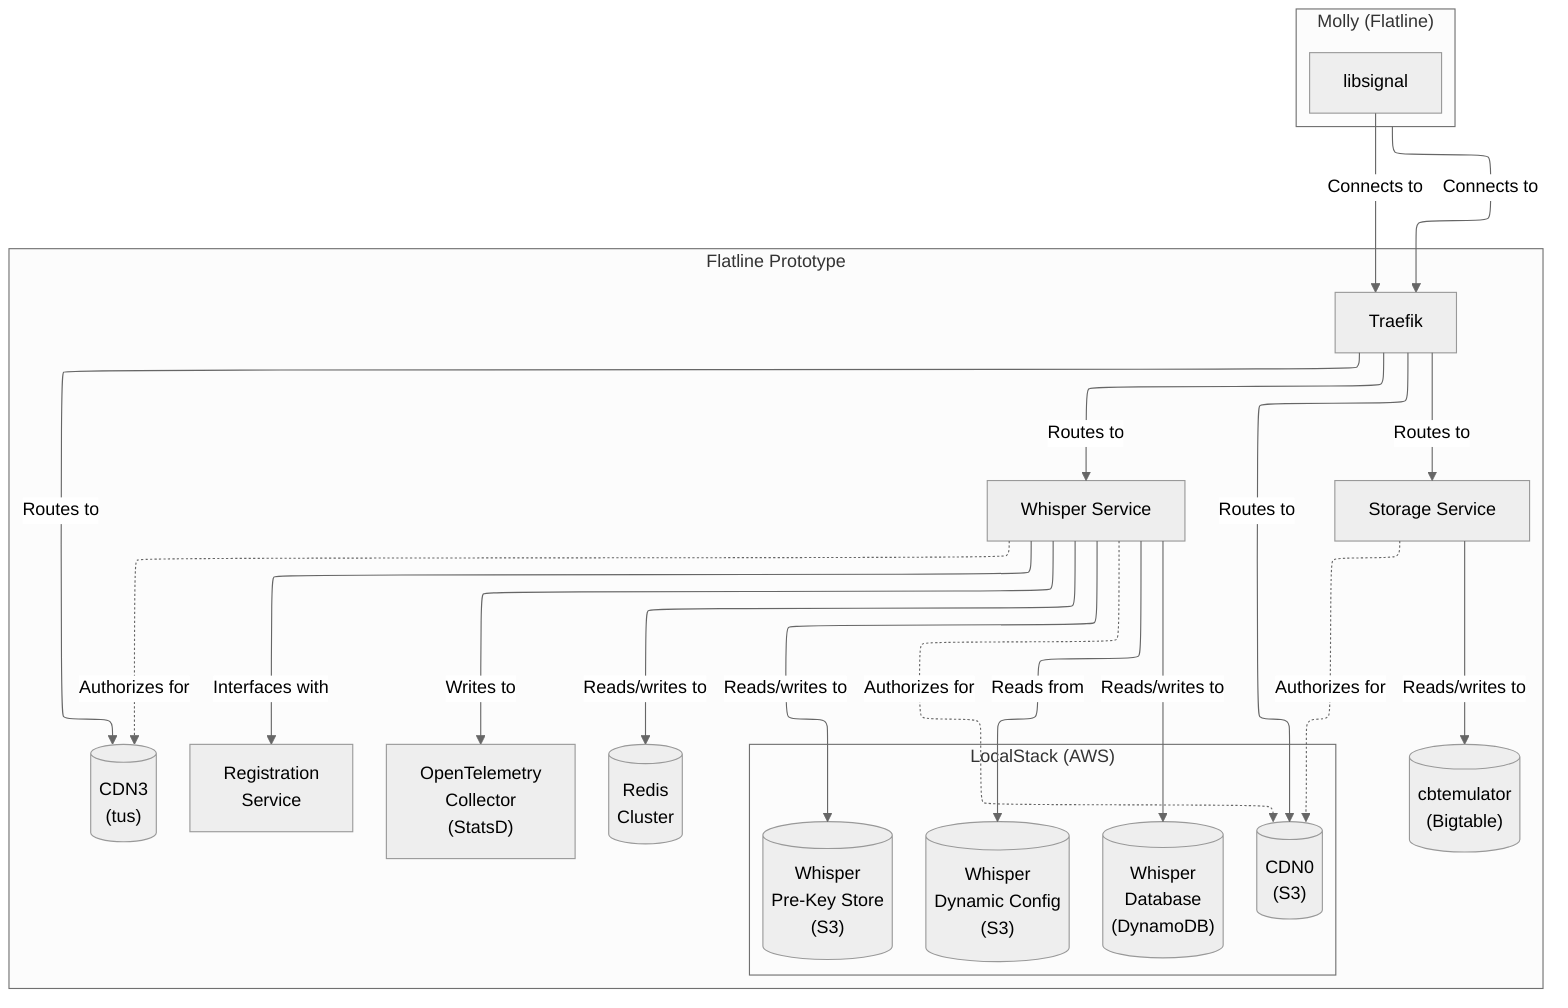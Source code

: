 ---
config:
  theme: "neutral"
  flowchart:
    defaultRenderer: "elk"
---

flowchart TD
    molly -->|Connects to| traefik
    lib -->|Connects to| traefik

    traefik -->|Routes to| whisper
    traefik -->|Routes to| storage
    traefik -->|Routes to| cdn0
    traefik -->|Routes to| cdn3

    whisper -->|Reads/writes to| redis
    whisper -->|Interfaces with| registration
    whisper -->|Reads/writes to| whisper-pre-key-store
    whisper -->|Reads/writes to| whisper-database
    whisper -->|Reads from| whisper-dynamic-config
    whisper -->|Writes to| otel
    whisper -.->|Authorizes for| cdn0
    whisper -.->|Authorizes for| cdn3

    storage -->|Reads/writes to| cbtemulator
    storage -.->|Authorizes for| cdn0

    subgraph molly["Molly (Flatline)"]
        lib[libsignal]
    end

    subgraph localstack["LocalStack (AWS)"]
        cdn0@{ shape: cyl, label: "CDN0<br>(S3)" }
        whisper-database@{ shape: cyl, label: "Whisper<br>Database<br>(DynamoDB)" }
        whisper-dynamic-config@{ shape: cyl, label: "Whisper<br>Dynamic Config<br>(S3)" }
        whisper-pre-key-store@{ shape: cyl, label: "Whisper<br>Pre-Key Store<br>(S3)" }
    end

    subgraph "Flatline Prototype"
        traefik[Traefik]
        whisper[Whisper Service]
        storage[Storage Service]
        localstack[LocalStack]
        registration[Registration<br>Service]
        cdn3@{ shape: cyl, label: "CDN3<br>(tus)" }
        redis@{ shape: cyl, label: "Redis<br>Cluster"}
        cbtemulator@{ shape: cyl, label: "cbtemulator<br>(Bigtable)"}
        otel["OpenTelemetry<br>Collector<br>(StatsD)"]
    end